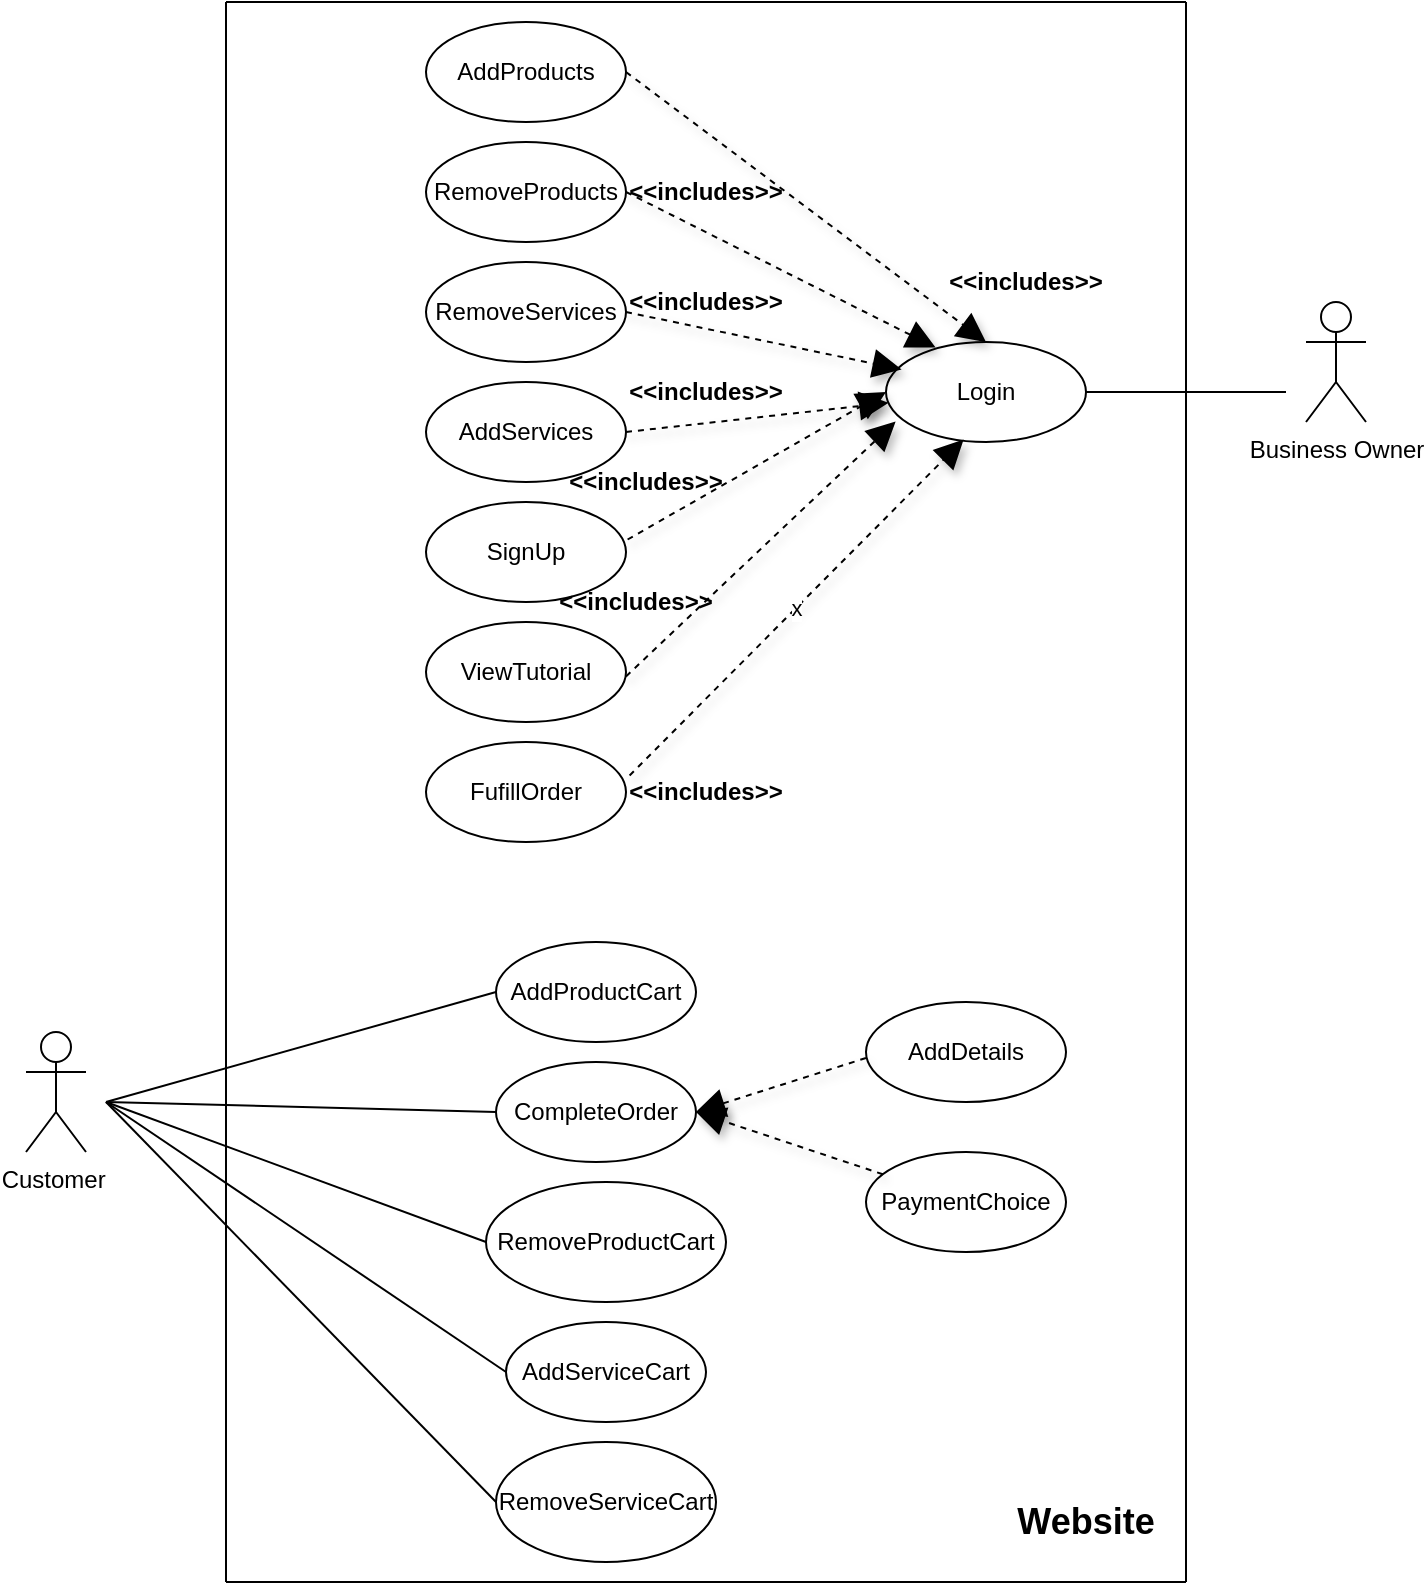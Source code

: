 <mxfile version="14.6.6" type="github">
  <diagram id="yY90U4RdEbYdxf410obB" name="Page-1">
    <mxGraphModel dx="1306" dy="736" grid="1" gridSize="10" guides="1" tooltips="1" connect="1" arrows="1" fold="1" page="1" pageScale="1" pageWidth="850" pageHeight="1100" math="0" shadow="0">
      <root>
        <mxCell id="0" />
        <mxCell id="1" parent="0" />
        <mxCell id="WH1sUQ4tS5VsA4-MWuWP-1" value="Business Owner" style="shape=umlActor;verticalLabelPosition=bottom;verticalAlign=top;html=1;outlineConnect=0;" parent="1" vertex="1">
          <mxGeometry x="780" y="330" width="30" height="60" as="geometry" />
        </mxCell>
        <mxCell id="WH1sUQ4tS5VsA4-MWuWP-2" value="Customer&amp;nbsp;" style="shape=umlActor;verticalLabelPosition=bottom;verticalAlign=top;html=1;outlineConnect=0;" parent="1" vertex="1">
          <mxGeometry x="140" y="695" width="30" height="60" as="geometry" />
        </mxCell>
        <mxCell id="WH1sUQ4tS5VsA4-MWuWP-5" value="" style="endArrow=none;html=1;" parent="1" edge="1">
          <mxGeometry width="50" height="50" relative="1" as="geometry">
            <mxPoint x="240" y="970" as="sourcePoint" />
            <mxPoint x="240" y="180" as="targetPoint" />
          </mxGeometry>
        </mxCell>
        <mxCell id="WH1sUQ4tS5VsA4-MWuWP-6" value="" style="endArrow=none;html=1;" parent="1" edge="1">
          <mxGeometry width="50" height="50" relative="1" as="geometry">
            <mxPoint x="240" y="970" as="sourcePoint" />
            <mxPoint x="720" y="970" as="targetPoint" />
          </mxGeometry>
        </mxCell>
        <mxCell id="WH1sUQ4tS5VsA4-MWuWP-7" value="" style="endArrow=none;html=1;startArrow=none;" parent="1" edge="1">
          <mxGeometry width="50" height="50" relative="1" as="geometry">
            <mxPoint x="720" y="930" as="sourcePoint" />
            <mxPoint x="720" y="180" as="targetPoint" />
          </mxGeometry>
        </mxCell>
        <mxCell id="WH1sUQ4tS5VsA4-MWuWP-8" value="" style="endArrow=none;html=1;" parent="1" edge="1">
          <mxGeometry width="50" height="50" relative="1" as="geometry">
            <mxPoint x="240" y="180" as="sourcePoint" />
            <mxPoint x="720" y="180" as="targetPoint" />
          </mxGeometry>
        </mxCell>
        <mxCell id="WH1sUQ4tS5VsA4-MWuWP-9" value="SignUp" style="ellipse;whiteSpace=wrap;html=1;" parent="1" vertex="1">
          <mxGeometry x="340" y="430" width="100" height="50" as="geometry" />
        </mxCell>
        <mxCell id="WH1sUQ4tS5VsA4-MWuWP-10" value="AddProducts" style="ellipse;whiteSpace=wrap;html=1;" parent="1" vertex="1">
          <mxGeometry x="340" y="190" width="100" height="50" as="geometry" />
        </mxCell>
        <mxCell id="WH1sUQ4tS5VsA4-MWuWP-11" value="Login" style="ellipse;whiteSpace=wrap;html=1;" parent="1" vertex="1">
          <mxGeometry x="570" y="350" width="100" height="50" as="geometry" />
        </mxCell>
        <mxCell id="WH1sUQ4tS5VsA4-MWuWP-12" value="RemoveProducts" style="ellipse;whiteSpace=wrap;html=1;" parent="1" vertex="1">
          <mxGeometry x="340" y="250" width="100" height="50" as="geometry" />
        </mxCell>
        <mxCell id="WH1sUQ4tS5VsA4-MWuWP-13" value="FufillOrder" style="ellipse;whiteSpace=wrap;html=1;" parent="1" vertex="1">
          <mxGeometry x="340" y="550" width="100" height="50" as="geometry" />
        </mxCell>
        <mxCell id="WH1sUQ4tS5VsA4-MWuWP-14" value="ViewTutorial" style="ellipse;whiteSpace=wrap;html=1;" parent="1" vertex="1">
          <mxGeometry x="340" y="490" width="100" height="50" as="geometry" />
        </mxCell>
        <mxCell id="WH1sUQ4tS5VsA4-MWuWP-21" value="AddProductCart" style="ellipse;whiteSpace=wrap;html=1;" parent="1" vertex="1">
          <mxGeometry x="375" y="650" width="100" height="50" as="geometry" />
        </mxCell>
        <mxCell id="WH1sUQ4tS5VsA4-MWuWP-22" value="RemoveProductCart" style="ellipse;whiteSpace=wrap;html=1;" parent="1" vertex="1">
          <mxGeometry x="370" y="770" width="120" height="60" as="geometry" />
        </mxCell>
        <mxCell id="WH1sUQ4tS5VsA4-MWuWP-24" value="AddServiceCart" style="ellipse;whiteSpace=wrap;html=1;" parent="1" vertex="1">
          <mxGeometry x="380" y="840" width="100" height="50" as="geometry" />
        </mxCell>
        <mxCell id="WH1sUQ4tS5VsA4-MWuWP-25" value="RemoveServiceCart" style="ellipse;whiteSpace=wrap;html=1;" parent="1" vertex="1">
          <mxGeometry x="375" y="900" width="110" height="60" as="geometry" />
        </mxCell>
        <mxCell id="WH1sUQ4tS5VsA4-MWuWP-27" value="" style="endArrow=none;html=1;entryX=0;entryY=0.5;entryDx=0;entryDy=0;" parent="1" target="WH1sUQ4tS5VsA4-MWuWP-21" edge="1">
          <mxGeometry width="50" height="50" relative="1" as="geometry">
            <mxPoint x="180" y="730" as="sourcePoint" />
            <mxPoint x="550" y="560" as="targetPoint" />
          </mxGeometry>
        </mxCell>
        <mxCell id="WH1sUQ4tS5VsA4-MWuWP-28" value="" style="endArrow=none;html=1;entryX=0;entryY=0.5;entryDx=0;entryDy=0;" parent="1" target="WH1sUQ4tS5VsA4-MWuWP-22" edge="1">
          <mxGeometry width="50" height="50" relative="1" as="geometry">
            <mxPoint x="180" y="730" as="sourcePoint" />
            <mxPoint x="430" y="725" as="targetPoint" />
          </mxGeometry>
        </mxCell>
        <mxCell id="WH1sUQ4tS5VsA4-MWuWP-30" value="" style="endArrow=none;html=1;entryX=0;entryY=0.5;entryDx=0;entryDy=0;" parent="1" target="WH1sUQ4tS5VsA4-MWuWP-24" edge="1">
          <mxGeometry width="50" height="50" relative="1" as="geometry">
            <mxPoint x="180" y="730" as="sourcePoint" />
            <mxPoint x="420" y="755" as="targetPoint" />
          </mxGeometry>
        </mxCell>
        <mxCell id="WH1sUQ4tS5VsA4-MWuWP-31" value="" style="endArrow=none;html=1;entryX=0;entryY=0.5;entryDx=0;entryDy=0;" parent="1" target="WH1sUQ4tS5VsA4-MWuWP-25" edge="1">
          <mxGeometry width="50" height="50" relative="1" as="geometry">
            <mxPoint x="180" y="730" as="sourcePoint" />
            <mxPoint x="380" y="765" as="targetPoint" />
          </mxGeometry>
        </mxCell>
        <mxCell id="YdJ6lIfjJx7YanC5GbQx-1" value="AddServices" style="ellipse;whiteSpace=wrap;html=1;" vertex="1" parent="1">
          <mxGeometry x="340" y="370" width="100" height="50" as="geometry" />
        </mxCell>
        <mxCell id="YdJ6lIfjJx7YanC5GbQx-2" value="RemoveServices" style="ellipse;whiteSpace=wrap;html=1;" vertex="1" parent="1">
          <mxGeometry x="340" y="310" width="100" height="50" as="geometry" />
        </mxCell>
        <mxCell id="YdJ6lIfjJx7YanC5GbQx-3" value="CompleteOrder" style="ellipse;whiteSpace=wrap;html=1;" vertex="1" parent="1">
          <mxGeometry x="375" y="710" width="100" height="50" as="geometry" />
        </mxCell>
        <mxCell id="YdJ6lIfjJx7YanC5GbQx-5" value="" style="endArrow=none;html=1;" edge="1" parent="1">
          <mxGeometry width="50" height="50" relative="1" as="geometry">
            <mxPoint x="720" y="970" as="sourcePoint" />
            <mxPoint x="720" y="930" as="targetPoint" />
          </mxGeometry>
        </mxCell>
        <mxCell id="YdJ6lIfjJx7YanC5GbQx-6" value="&lt;b&gt;&lt;font style=&quot;font-size: 18px&quot;&gt;Website&lt;/font&gt;&lt;/b&gt;" style="text;html=1;strokeColor=none;fillColor=none;align=center;verticalAlign=middle;whiteSpace=wrap;rounded=0;" vertex="1" parent="1">
          <mxGeometry x="650" y="930" width="40" height="20" as="geometry" />
        </mxCell>
        <mxCell id="YdJ6lIfjJx7YanC5GbQx-7" value="AddDetails" style="ellipse;whiteSpace=wrap;html=1;" vertex="1" parent="1">
          <mxGeometry x="560" y="680" width="100" height="50" as="geometry" />
        </mxCell>
        <mxCell id="YdJ6lIfjJx7YanC5GbQx-8" value="PaymentChoice" style="ellipse;whiteSpace=wrap;html=1;" vertex="1" parent="1">
          <mxGeometry x="560" y="755" width="100" height="50" as="geometry" />
        </mxCell>
        <mxCell id="YdJ6lIfjJx7YanC5GbQx-9" value="" style="endArrow=none;html=1;exitX=1;exitY=0.5;exitDx=0;exitDy=0;" edge="1" parent="1" source="WH1sUQ4tS5VsA4-MWuWP-11">
          <mxGeometry width="50" height="50" relative="1" as="geometry">
            <mxPoint x="680" y="490" as="sourcePoint" />
            <mxPoint x="770" y="375" as="targetPoint" />
          </mxGeometry>
        </mxCell>
        <mxCell id="YdJ6lIfjJx7YanC5GbQx-10" value="" style="endArrow=none;html=1;entryX=0;entryY=0.5;entryDx=0;entryDy=0;" edge="1" parent="1" target="YdJ6lIfjJx7YanC5GbQx-3">
          <mxGeometry width="50" height="50" relative="1" as="geometry">
            <mxPoint x="180" y="730" as="sourcePoint" />
            <mxPoint x="510" y="810" as="targetPoint" />
          </mxGeometry>
        </mxCell>
        <mxCell id="YdJ6lIfjJx7YanC5GbQx-15" value="x" style="endArrow=block;dashed=1;endFill=1;endSize=12;html=1;shadow=1;strokeColor=#000000;exitX=1.018;exitY=0.335;exitDx=0;exitDy=0;entryX=0.388;entryY=0.975;entryDx=0;entryDy=0;entryPerimeter=0;startArrow=none;exitPerimeter=0;" edge="1" parent="1" source="WH1sUQ4tS5VsA4-MWuWP-13" target="WH1sUQ4tS5VsA4-MWuWP-11">
          <mxGeometry width="160" relative="1" as="geometry">
            <mxPoint x="550" y="480" as="sourcePoint" />
            <mxPoint x="780" y="530" as="targetPoint" />
          </mxGeometry>
        </mxCell>
        <mxCell id="YdJ6lIfjJx7YanC5GbQx-16" value="" style="endArrow=block;dashed=1;endFill=1;endSize=12;html=1;shadow=1;strokeColor=#000000;exitX=1.008;exitY=0.375;exitDx=0;exitDy=0;exitPerimeter=0;entryX=0;entryY=0.5;entryDx=0;entryDy=0;" edge="1" parent="1" source="WH1sUQ4tS5VsA4-MWuWP-9" target="WH1sUQ4tS5VsA4-MWuWP-11">
          <mxGeometry width="160" relative="1" as="geometry">
            <mxPoint x="660" y="377.2" as="sourcePoint" />
            <mxPoint x="819.482" y="199.998" as="targetPoint" />
          </mxGeometry>
        </mxCell>
        <mxCell id="YdJ6lIfjJx7YanC5GbQx-17" value="" style="endArrow=block;dashed=1;endFill=1;endSize=12;html=1;shadow=1;strokeColor=#000000;exitX=1;exitY=0.5;exitDx=0;exitDy=0;entryX=0.048;entryY=0.795;entryDx=0;entryDy=0;entryPerimeter=0;" edge="1" parent="1" target="WH1sUQ4tS5VsA4-MWuWP-11">
          <mxGeometry width="160" relative="1" as="geometry">
            <mxPoint x="440" y="517.2" as="sourcePoint" />
            <mxPoint x="599.482" y="339.998" as="targetPoint" />
          </mxGeometry>
        </mxCell>
        <mxCell id="YdJ6lIfjJx7YanC5GbQx-18" value="" style="endArrow=block;dashed=1;endFill=1;endSize=12;html=1;shadow=1;strokeColor=#000000;exitX=1;exitY=0.5;exitDx=0;exitDy=0;" edge="1" parent="1" source="YdJ6lIfjJx7YanC5GbQx-1" target="WH1sUQ4tS5VsA4-MWuWP-11">
          <mxGeometry width="160" relative="1" as="geometry">
            <mxPoint x="590" y="570" as="sourcePoint" />
            <mxPoint x="749.482" y="392.798" as="targetPoint" />
          </mxGeometry>
        </mxCell>
        <mxCell id="YdJ6lIfjJx7YanC5GbQx-19" value="" style="endArrow=block;dashed=1;endFill=1;endSize=12;html=1;shadow=1;strokeColor=#000000;exitX=1;exitY=0.5;exitDx=0;exitDy=0;entryX=0.078;entryY=0.275;entryDx=0;entryDy=0;entryPerimeter=0;" edge="1" parent="1" source="YdJ6lIfjJx7YanC5GbQx-2" target="WH1sUQ4tS5VsA4-MWuWP-11">
          <mxGeometry width="160" relative="1" as="geometry">
            <mxPoint x="640" y="610" as="sourcePoint" />
            <mxPoint x="799.482" y="432.798" as="targetPoint" />
          </mxGeometry>
        </mxCell>
        <mxCell id="YdJ6lIfjJx7YanC5GbQx-20" value="" style="endArrow=block;dashed=1;endFill=1;endSize=12;html=1;shadow=1;strokeColor=#000000;exitX=1;exitY=0.5;exitDx=0;exitDy=0;entryX=0.248;entryY=0.055;entryDx=0;entryDy=0;entryPerimeter=0;" edge="1" parent="1" source="WH1sUQ4tS5VsA4-MWuWP-12" target="WH1sUQ4tS5VsA4-MWuWP-11">
          <mxGeometry width="160" relative="1" as="geometry">
            <mxPoint x="580" y="290" as="sourcePoint" />
            <mxPoint x="717.8" y="318.75" as="targetPoint" />
          </mxGeometry>
        </mxCell>
        <mxCell id="YdJ6lIfjJx7YanC5GbQx-21" value="" style="endArrow=block;dashed=1;endFill=1;endSize=12;html=1;shadow=1;strokeColor=#000000;exitX=1;exitY=0.5;exitDx=0;exitDy=0;entryX=0.5;entryY=0;entryDx=0;entryDy=0;" edge="1" parent="1" source="WH1sUQ4tS5VsA4-MWuWP-10" target="WH1sUQ4tS5VsA4-MWuWP-11">
          <mxGeometry width="160" relative="1" as="geometry">
            <mxPoint x="670" y="500" as="sourcePoint" />
            <mxPoint x="807.8" y="528.75" as="targetPoint" />
          </mxGeometry>
        </mxCell>
        <mxCell id="YdJ6lIfjJx7YanC5GbQx-24" value="&lt;b&gt;&amp;lt;&amp;lt;includes&amp;gt;&amp;gt;&lt;/b&gt;" style="text;html=1;strokeColor=none;fillColor=none;align=center;verticalAlign=middle;whiteSpace=wrap;rounded=0;rotation=0;" vertex="1" parent="1">
          <mxGeometry x="440" y="565" width="80" height="20" as="geometry" />
        </mxCell>
        <mxCell id="YdJ6lIfjJx7YanC5GbQx-26" value="&lt;b&gt;&amp;lt;&amp;lt;includes&amp;gt;&amp;gt;&lt;/b&gt;" style="text;html=1;strokeColor=none;fillColor=none;align=center;verticalAlign=middle;whiteSpace=wrap;rounded=0;" vertex="1" parent="1">
          <mxGeometry x="600" y="310" width="80" height="20" as="geometry" />
        </mxCell>
        <mxCell id="YdJ6lIfjJx7YanC5GbQx-27" value="&lt;b&gt;&amp;lt;&amp;lt;includes&amp;gt;&amp;gt;&lt;/b&gt;" style="text;html=1;strokeColor=none;fillColor=none;align=center;verticalAlign=middle;whiteSpace=wrap;rounded=0;" vertex="1" parent="1">
          <mxGeometry x="440" y="265" width="80" height="20" as="geometry" />
        </mxCell>
        <mxCell id="YdJ6lIfjJx7YanC5GbQx-28" value="&lt;b&gt;&amp;lt;&amp;lt;includes&amp;gt;&amp;gt;&lt;/b&gt;" style="text;html=1;strokeColor=none;fillColor=none;align=center;verticalAlign=middle;whiteSpace=wrap;rounded=0;" vertex="1" parent="1">
          <mxGeometry x="440" y="320" width="80" height="20" as="geometry" />
        </mxCell>
        <mxCell id="YdJ6lIfjJx7YanC5GbQx-29" value="&lt;b&gt;&amp;lt;&amp;lt;includes&amp;gt;&amp;gt;&lt;/b&gt;" style="text;html=1;strokeColor=none;fillColor=none;align=center;verticalAlign=middle;whiteSpace=wrap;rounded=0;" vertex="1" parent="1">
          <mxGeometry x="440" y="365" width="80" height="20" as="geometry" />
        </mxCell>
        <mxCell id="YdJ6lIfjJx7YanC5GbQx-30" value="&lt;b&gt;&amp;lt;&amp;lt;includes&amp;gt;&amp;gt;&lt;/b&gt;" style="text;html=1;strokeColor=none;fillColor=none;align=center;verticalAlign=middle;whiteSpace=wrap;rounded=0;" vertex="1" parent="1">
          <mxGeometry x="410" y="410" width="80" height="20" as="geometry" />
        </mxCell>
        <mxCell id="YdJ6lIfjJx7YanC5GbQx-31" value="&lt;b&gt;&amp;lt;&amp;lt;includes&amp;gt;&amp;gt;&lt;/b&gt;" style="text;html=1;strokeColor=none;fillColor=none;align=center;verticalAlign=middle;whiteSpace=wrap;rounded=0;" vertex="1" parent="1">
          <mxGeometry x="405" y="470" width="80" height="20" as="geometry" />
        </mxCell>
        <mxCell id="YdJ6lIfjJx7YanC5GbQx-32" value="" style="endArrow=block;dashed=1;endFill=1;endSize=12;html=1;shadow=1;strokeColor=#000000;entryX=1;entryY=0.5;entryDx=0;entryDy=0;startArrow=none;" edge="1" parent="1" source="YdJ6lIfjJx7YanC5GbQx-8" target="YdJ6lIfjJx7YanC5GbQx-3">
          <mxGeometry width="160" relative="1" as="geometry">
            <mxPoint x="530" y="760" as="sourcePoint" />
            <mxPoint x="697" y="592" as="targetPoint" />
          </mxGeometry>
        </mxCell>
        <mxCell id="YdJ6lIfjJx7YanC5GbQx-33" value="" style="endArrow=block;dashed=1;endFill=1;endSize=12;html=1;shadow=1;strokeColor=#000000;entryX=1;entryY=0.5;entryDx=0;entryDy=0;startArrow=none;" edge="1" parent="1" target="YdJ6lIfjJx7YanC5GbQx-3">
          <mxGeometry width="160" relative="1" as="geometry">
            <mxPoint x="560" y="708" as="sourcePoint" />
            <mxPoint x="777" y="470" as="targetPoint" />
          </mxGeometry>
        </mxCell>
      </root>
    </mxGraphModel>
  </diagram>
</mxfile>
